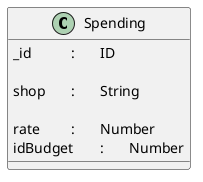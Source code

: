 @startuml

class Spending {
	_id		:	ID

	shop	:	String

	rate		:	Number
	idBudget	:	Number
}

@enduml
